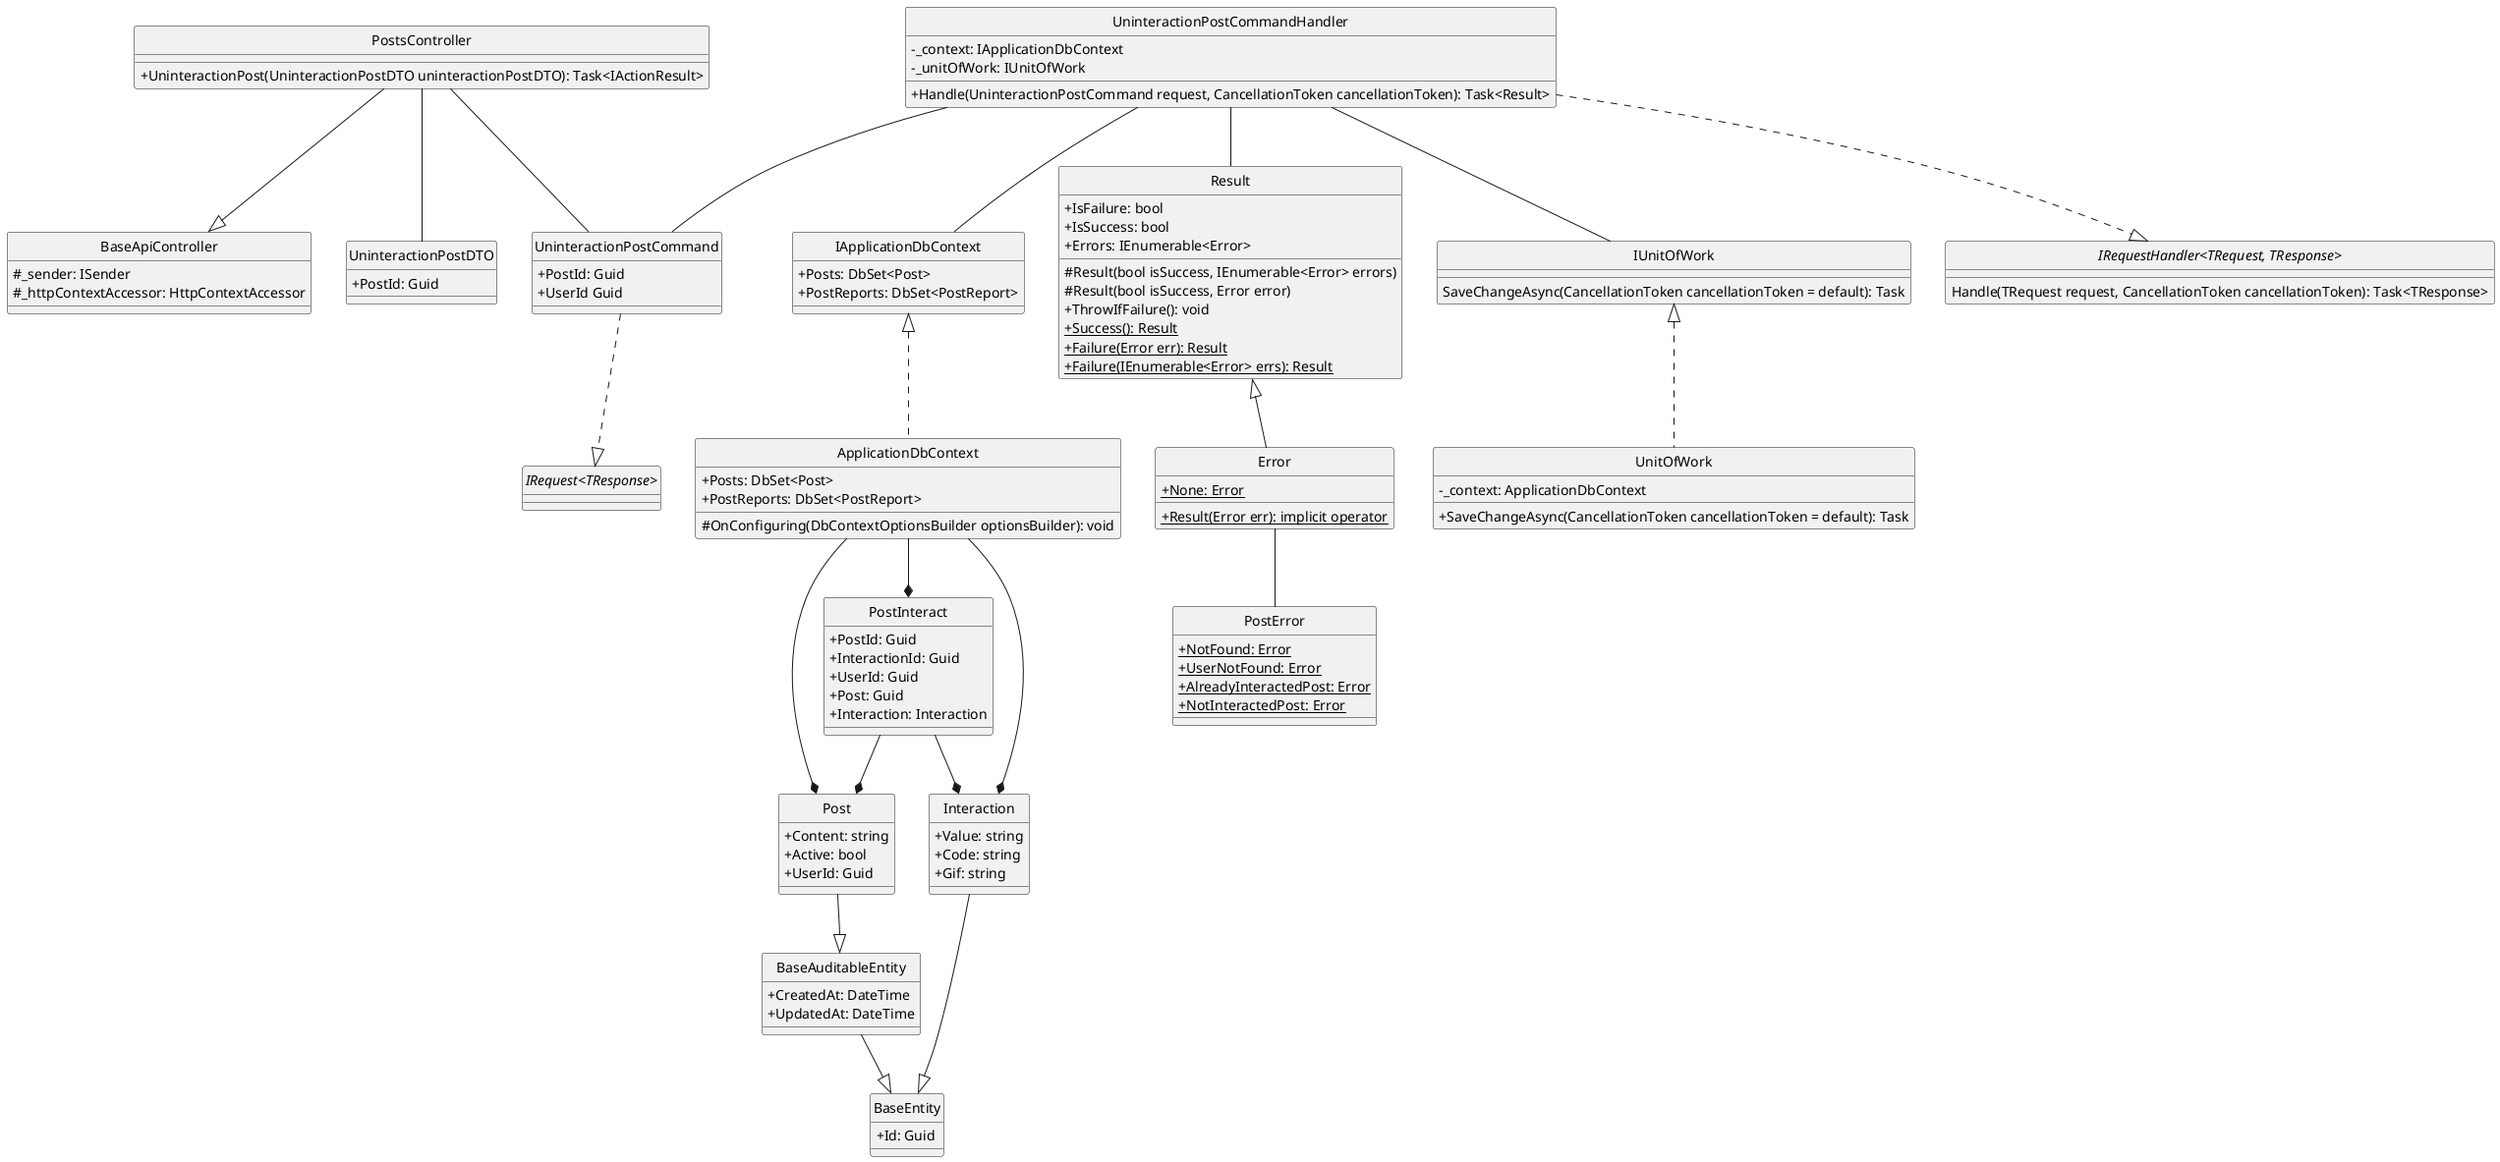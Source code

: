 @startuml uninteractPost
hide circle
skinparam classAttributeIconSize 0

class BaseApiController {
    #_sender: ISender
    #_httpContextAccessor: HttpContextAccessor
}

class PostsController {
    +UninteractionPost(UninteractionPostDTO uninteractionPostDTO): Task<IActionResult>
}

class UninteractionPostCommand {
    +PostId: Guid
    +UserId Guid
}

class UninteractionPostCommandHandler {
    -_context: IApplicationDbContext 
    -_unitOfWork: IUnitOfWork
    +Handle(UninteractionPostCommand request, CancellationToken cancellationToken): Task<Result>
}

class IApplicationDbContext {
    +Posts: DbSet<Post>
    +PostReports: DbSet<PostReport>
}

class ApplicationDbContext {
    +Posts: DbSet<Post>
    +PostReports: DbSet<PostReport>
    #OnConfiguring(DbContextOptionsBuilder optionsBuilder): void
}

class Result {
    +IsFailure: bool
    +IsSuccess: bool
    +Errors: IEnumerable<Error>
    #Result(bool isSuccess, IEnumerable<Error> errors)
    #Result(bool isSuccess, Error error)
    +ThrowIfFailure(): void
    +{static} Success(): Result
    +{static} Failure(Error err): Result
    +{static} Failure(IEnumerable<Error> errs): Result
}

class Error {
    +{static} None: Error
    +{static} Result(Error err): implicit operator
}

class IUnitOfWork {
    SaveChangeAsync(CancellationToken cancellationToken = default): Task
}

class UnitOfWork {
    -_context: ApplicationDbContext
    +SaveChangeAsync(CancellationToken cancellationToken = default): Task
}

class PostError {
    +{static} NotFound: Error
    +{static} UserNotFound: Error
    +{static} AlreadyInteractedPost: Error
    +{static} NotInteractedPost: Error
}

class UninteractionPostDTO {
    +PostId: Guid
}

class BaseEntity {
    +Id: Guid
}

class BaseAuditableEntity{
    +CreatedAt: DateTime 
    +UpdatedAt: DateTime 
}

class Post {
    +Content: string
    +Active: bool
    +UserId: Guid
}

class Interaction {
    +Value: string
    +Code: string
    +Gif: string
}

class PostInteract {
    +PostId: Guid
    +InteractionId: Guid
    +UserId: Guid
    +Post: Guid
    +Interaction: Interaction
}

interface "IRequest<TResponse>"
interface "IRequestHandler<TRequest, TResponse>"{
    Handle(TRequest request, CancellationToken cancellationToken): Task<TResponse>
}

'==== Uninteraction Post ====
'API Layer
PostsController --|> BaseApiController
PostsController -- UninteractionPostCommand
PostsController -- UninteractionPostDTO
'Application Layer
UninteractionPostCommand ..|> "IRequest<TResponse>"
UninteractionPostCommandHandler ..|> "IRequestHandler<TRequest, TResponse>"
UninteractionPostCommandHandler -- UninteractionPostCommand
UninteractionPostCommandHandler -- Result
UninteractionPostCommandHandler -- IUnitOfWork
UninteractionPostCommandHandler -- IApplicationDbContext
'Domain Layer
Result <|-- Error
Error -- PostError
Interaction --|> BaseEntity
Post --|> BaseAuditableEntity
BaseAuditableEntity --|> BaseEntity
PostInteract --* Post
PostInteract --* Interaction
'Infrastructure Layer
IUnitOfWork <|.. UnitOfWork
IApplicationDbContext <|.. ApplicationDbContext
ApplicationDbContext --* Interaction
ApplicationDbContext --* Post
ApplicationDbContext --* PostInteract
@enduml